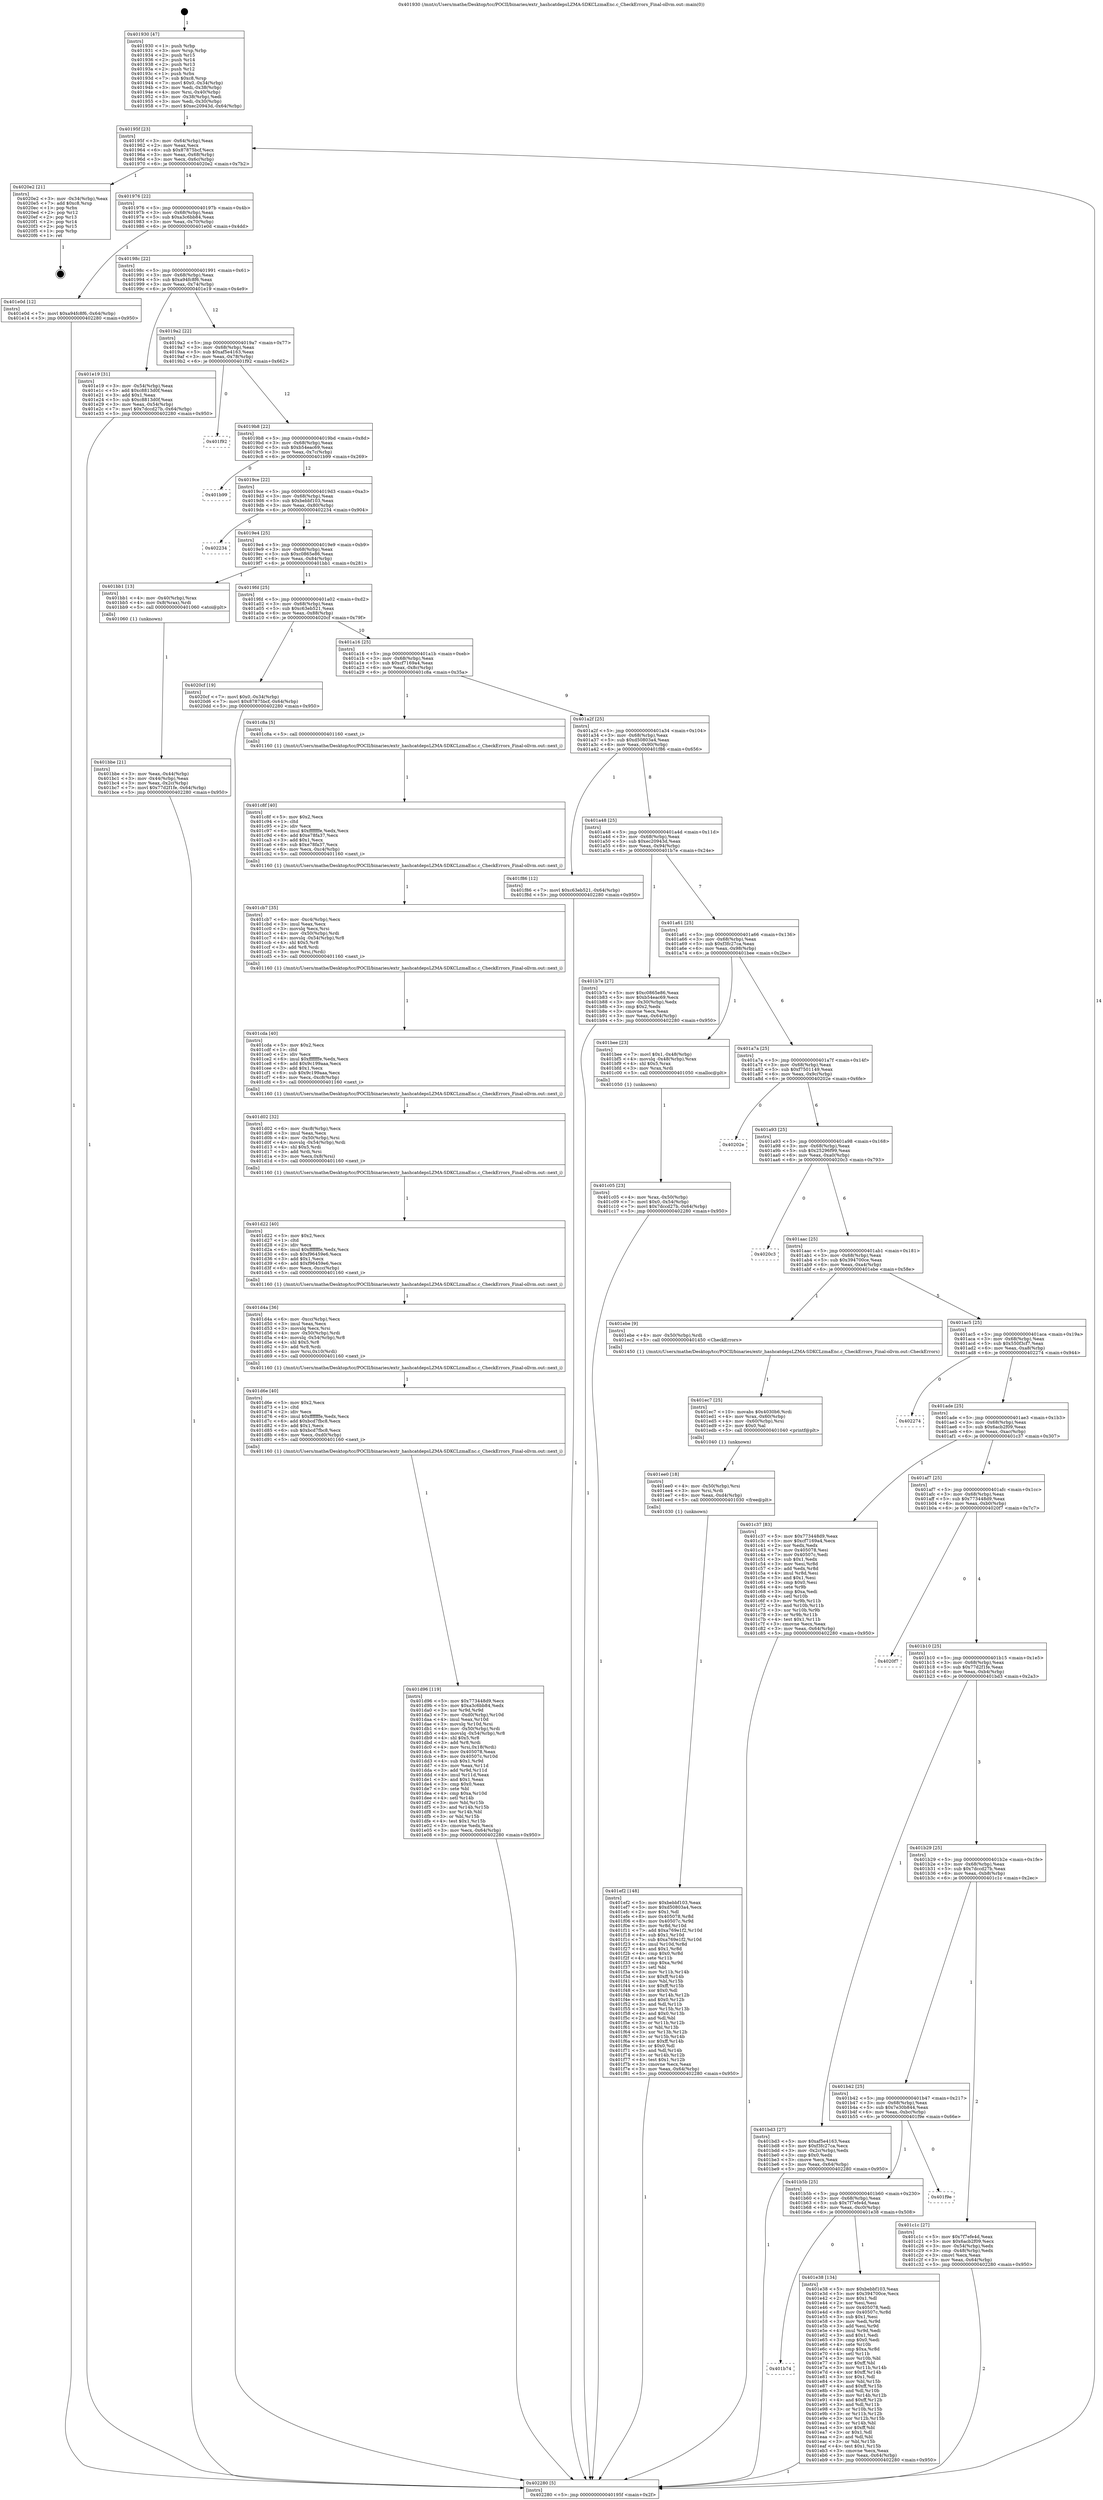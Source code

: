 digraph "0x401930" {
  label = "0x401930 (/mnt/c/Users/mathe/Desktop/tcc/POCII/binaries/extr_hashcatdepsLZMA-SDKCLzmaEnc.c_CheckErrors_Final-ollvm.out::main(0))"
  labelloc = "t"
  node[shape=record]

  Entry [label="",width=0.3,height=0.3,shape=circle,fillcolor=black,style=filled]
  "0x40195f" [label="{
     0x40195f [23]\l
     | [instrs]\l
     &nbsp;&nbsp;0x40195f \<+3\>: mov -0x64(%rbp),%eax\l
     &nbsp;&nbsp;0x401962 \<+2\>: mov %eax,%ecx\l
     &nbsp;&nbsp;0x401964 \<+6\>: sub $0x87875bcf,%ecx\l
     &nbsp;&nbsp;0x40196a \<+3\>: mov %eax,-0x68(%rbp)\l
     &nbsp;&nbsp;0x40196d \<+3\>: mov %ecx,-0x6c(%rbp)\l
     &nbsp;&nbsp;0x401970 \<+6\>: je 00000000004020e2 \<main+0x7b2\>\l
  }"]
  "0x4020e2" [label="{
     0x4020e2 [21]\l
     | [instrs]\l
     &nbsp;&nbsp;0x4020e2 \<+3\>: mov -0x34(%rbp),%eax\l
     &nbsp;&nbsp;0x4020e5 \<+7\>: add $0xc8,%rsp\l
     &nbsp;&nbsp;0x4020ec \<+1\>: pop %rbx\l
     &nbsp;&nbsp;0x4020ed \<+2\>: pop %r12\l
     &nbsp;&nbsp;0x4020ef \<+2\>: pop %r13\l
     &nbsp;&nbsp;0x4020f1 \<+2\>: pop %r14\l
     &nbsp;&nbsp;0x4020f3 \<+2\>: pop %r15\l
     &nbsp;&nbsp;0x4020f5 \<+1\>: pop %rbp\l
     &nbsp;&nbsp;0x4020f6 \<+1\>: ret\l
  }"]
  "0x401976" [label="{
     0x401976 [22]\l
     | [instrs]\l
     &nbsp;&nbsp;0x401976 \<+5\>: jmp 000000000040197b \<main+0x4b\>\l
     &nbsp;&nbsp;0x40197b \<+3\>: mov -0x68(%rbp),%eax\l
     &nbsp;&nbsp;0x40197e \<+5\>: sub $0xa3c6bb84,%eax\l
     &nbsp;&nbsp;0x401983 \<+3\>: mov %eax,-0x70(%rbp)\l
     &nbsp;&nbsp;0x401986 \<+6\>: je 0000000000401e0d \<main+0x4dd\>\l
  }"]
  Exit [label="",width=0.3,height=0.3,shape=circle,fillcolor=black,style=filled,peripheries=2]
  "0x401e0d" [label="{
     0x401e0d [12]\l
     | [instrs]\l
     &nbsp;&nbsp;0x401e0d \<+7\>: movl $0xa94fc8f6,-0x64(%rbp)\l
     &nbsp;&nbsp;0x401e14 \<+5\>: jmp 0000000000402280 \<main+0x950\>\l
  }"]
  "0x40198c" [label="{
     0x40198c [22]\l
     | [instrs]\l
     &nbsp;&nbsp;0x40198c \<+5\>: jmp 0000000000401991 \<main+0x61\>\l
     &nbsp;&nbsp;0x401991 \<+3\>: mov -0x68(%rbp),%eax\l
     &nbsp;&nbsp;0x401994 \<+5\>: sub $0xa94fc8f6,%eax\l
     &nbsp;&nbsp;0x401999 \<+3\>: mov %eax,-0x74(%rbp)\l
     &nbsp;&nbsp;0x40199c \<+6\>: je 0000000000401e19 \<main+0x4e9\>\l
  }"]
  "0x401ef2" [label="{
     0x401ef2 [148]\l
     | [instrs]\l
     &nbsp;&nbsp;0x401ef2 \<+5\>: mov $0xbebbf103,%eax\l
     &nbsp;&nbsp;0x401ef7 \<+5\>: mov $0xd50803a4,%ecx\l
     &nbsp;&nbsp;0x401efc \<+2\>: mov $0x1,%dl\l
     &nbsp;&nbsp;0x401efe \<+8\>: mov 0x405078,%r8d\l
     &nbsp;&nbsp;0x401f06 \<+8\>: mov 0x40507c,%r9d\l
     &nbsp;&nbsp;0x401f0e \<+3\>: mov %r8d,%r10d\l
     &nbsp;&nbsp;0x401f11 \<+7\>: add $0xa769e1f2,%r10d\l
     &nbsp;&nbsp;0x401f18 \<+4\>: sub $0x1,%r10d\l
     &nbsp;&nbsp;0x401f1c \<+7\>: sub $0xa769e1f2,%r10d\l
     &nbsp;&nbsp;0x401f23 \<+4\>: imul %r10d,%r8d\l
     &nbsp;&nbsp;0x401f27 \<+4\>: and $0x1,%r8d\l
     &nbsp;&nbsp;0x401f2b \<+4\>: cmp $0x0,%r8d\l
     &nbsp;&nbsp;0x401f2f \<+4\>: sete %r11b\l
     &nbsp;&nbsp;0x401f33 \<+4\>: cmp $0xa,%r9d\l
     &nbsp;&nbsp;0x401f37 \<+3\>: setl %bl\l
     &nbsp;&nbsp;0x401f3a \<+3\>: mov %r11b,%r14b\l
     &nbsp;&nbsp;0x401f3d \<+4\>: xor $0xff,%r14b\l
     &nbsp;&nbsp;0x401f41 \<+3\>: mov %bl,%r15b\l
     &nbsp;&nbsp;0x401f44 \<+4\>: xor $0xff,%r15b\l
     &nbsp;&nbsp;0x401f48 \<+3\>: xor $0x0,%dl\l
     &nbsp;&nbsp;0x401f4b \<+3\>: mov %r14b,%r12b\l
     &nbsp;&nbsp;0x401f4e \<+4\>: and $0x0,%r12b\l
     &nbsp;&nbsp;0x401f52 \<+3\>: and %dl,%r11b\l
     &nbsp;&nbsp;0x401f55 \<+3\>: mov %r15b,%r13b\l
     &nbsp;&nbsp;0x401f58 \<+4\>: and $0x0,%r13b\l
     &nbsp;&nbsp;0x401f5c \<+2\>: and %dl,%bl\l
     &nbsp;&nbsp;0x401f5e \<+3\>: or %r11b,%r12b\l
     &nbsp;&nbsp;0x401f61 \<+3\>: or %bl,%r13b\l
     &nbsp;&nbsp;0x401f64 \<+3\>: xor %r13b,%r12b\l
     &nbsp;&nbsp;0x401f67 \<+3\>: or %r15b,%r14b\l
     &nbsp;&nbsp;0x401f6a \<+4\>: xor $0xff,%r14b\l
     &nbsp;&nbsp;0x401f6e \<+3\>: or $0x0,%dl\l
     &nbsp;&nbsp;0x401f71 \<+3\>: and %dl,%r14b\l
     &nbsp;&nbsp;0x401f74 \<+3\>: or %r14b,%r12b\l
     &nbsp;&nbsp;0x401f77 \<+4\>: test $0x1,%r12b\l
     &nbsp;&nbsp;0x401f7b \<+3\>: cmovne %ecx,%eax\l
     &nbsp;&nbsp;0x401f7e \<+3\>: mov %eax,-0x64(%rbp)\l
     &nbsp;&nbsp;0x401f81 \<+5\>: jmp 0000000000402280 \<main+0x950\>\l
  }"]
  "0x401e19" [label="{
     0x401e19 [31]\l
     | [instrs]\l
     &nbsp;&nbsp;0x401e19 \<+3\>: mov -0x54(%rbp),%eax\l
     &nbsp;&nbsp;0x401e1c \<+5\>: add $0xc8813d0f,%eax\l
     &nbsp;&nbsp;0x401e21 \<+3\>: add $0x1,%eax\l
     &nbsp;&nbsp;0x401e24 \<+5\>: sub $0xc8813d0f,%eax\l
     &nbsp;&nbsp;0x401e29 \<+3\>: mov %eax,-0x54(%rbp)\l
     &nbsp;&nbsp;0x401e2c \<+7\>: movl $0x7dccd27b,-0x64(%rbp)\l
     &nbsp;&nbsp;0x401e33 \<+5\>: jmp 0000000000402280 \<main+0x950\>\l
  }"]
  "0x4019a2" [label="{
     0x4019a2 [22]\l
     | [instrs]\l
     &nbsp;&nbsp;0x4019a2 \<+5\>: jmp 00000000004019a7 \<main+0x77\>\l
     &nbsp;&nbsp;0x4019a7 \<+3\>: mov -0x68(%rbp),%eax\l
     &nbsp;&nbsp;0x4019aa \<+5\>: sub $0xaf5e4163,%eax\l
     &nbsp;&nbsp;0x4019af \<+3\>: mov %eax,-0x78(%rbp)\l
     &nbsp;&nbsp;0x4019b2 \<+6\>: je 0000000000401f92 \<main+0x662\>\l
  }"]
  "0x401ee0" [label="{
     0x401ee0 [18]\l
     | [instrs]\l
     &nbsp;&nbsp;0x401ee0 \<+4\>: mov -0x50(%rbp),%rsi\l
     &nbsp;&nbsp;0x401ee4 \<+3\>: mov %rsi,%rdi\l
     &nbsp;&nbsp;0x401ee7 \<+6\>: mov %eax,-0xd4(%rbp)\l
     &nbsp;&nbsp;0x401eed \<+5\>: call 0000000000401030 \<free@plt\>\l
     | [calls]\l
     &nbsp;&nbsp;0x401030 \{1\} (unknown)\l
  }"]
  "0x401f92" [label="{
     0x401f92\l
  }", style=dashed]
  "0x4019b8" [label="{
     0x4019b8 [22]\l
     | [instrs]\l
     &nbsp;&nbsp;0x4019b8 \<+5\>: jmp 00000000004019bd \<main+0x8d\>\l
     &nbsp;&nbsp;0x4019bd \<+3\>: mov -0x68(%rbp),%eax\l
     &nbsp;&nbsp;0x4019c0 \<+5\>: sub $0xb54eac69,%eax\l
     &nbsp;&nbsp;0x4019c5 \<+3\>: mov %eax,-0x7c(%rbp)\l
     &nbsp;&nbsp;0x4019c8 \<+6\>: je 0000000000401b99 \<main+0x269\>\l
  }"]
  "0x401ec7" [label="{
     0x401ec7 [25]\l
     | [instrs]\l
     &nbsp;&nbsp;0x401ec7 \<+10\>: movabs $0x4030b6,%rdi\l
     &nbsp;&nbsp;0x401ed1 \<+4\>: mov %rax,-0x60(%rbp)\l
     &nbsp;&nbsp;0x401ed5 \<+4\>: mov -0x60(%rbp),%rsi\l
     &nbsp;&nbsp;0x401ed9 \<+2\>: mov $0x0,%al\l
     &nbsp;&nbsp;0x401edb \<+5\>: call 0000000000401040 \<printf@plt\>\l
     | [calls]\l
     &nbsp;&nbsp;0x401040 \{1\} (unknown)\l
  }"]
  "0x401b99" [label="{
     0x401b99\l
  }", style=dashed]
  "0x4019ce" [label="{
     0x4019ce [22]\l
     | [instrs]\l
     &nbsp;&nbsp;0x4019ce \<+5\>: jmp 00000000004019d3 \<main+0xa3\>\l
     &nbsp;&nbsp;0x4019d3 \<+3\>: mov -0x68(%rbp),%eax\l
     &nbsp;&nbsp;0x4019d6 \<+5\>: sub $0xbebbf103,%eax\l
     &nbsp;&nbsp;0x4019db \<+3\>: mov %eax,-0x80(%rbp)\l
     &nbsp;&nbsp;0x4019de \<+6\>: je 0000000000402234 \<main+0x904\>\l
  }"]
  "0x401b74" [label="{
     0x401b74\l
  }", style=dashed]
  "0x402234" [label="{
     0x402234\l
  }", style=dashed]
  "0x4019e4" [label="{
     0x4019e4 [25]\l
     | [instrs]\l
     &nbsp;&nbsp;0x4019e4 \<+5\>: jmp 00000000004019e9 \<main+0xb9\>\l
     &nbsp;&nbsp;0x4019e9 \<+3\>: mov -0x68(%rbp),%eax\l
     &nbsp;&nbsp;0x4019ec \<+5\>: sub $0xc0865e86,%eax\l
     &nbsp;&nbsp;0x4019f1 \<+6\>: mov %eax,-0x84(%rbp)\l
     &nbsp;&nbsp;0x4019f7 \<+6\>: je 0000000000401bb1 \<main+0x281\>\l
  }"]
  "0x401e38" [label="{
     0x401e38 [134]\l
     | [instrs]\l
     &nbsp;&nbsp;0x401e38 \<+5\>: mov $0xbebbf103,%eax\l
     &nbsp;&nbsp;0x401e3d \<+5\>: mov $0x394700ce,%ecx\l
     &nbsp;&nbsp;0x401e42 \<+2\>: mov $0x1,%dl\l
     &nbsp;&nbsp;0x401e44 \<+2\>: xor %esi,%esi\l
     &nbsp;&nbsp;0x401e46 \<+7\>: mov 0x405078,%edi\l
     &nbsp;&nbsp;0x401e4d \<+8\>: mov 0x40507c,%r8d\l
     &nbsp;&nbsp;0x401e55 \<+3\>: sub $0x1,%esi\l
     &nbsp;&nbsp;0x401e58 \<+3\>: mov %edi,%r9d\l
     &nbsp;&nbsp;0x401e5b \<+3\>: add %esi,%r9d\l
     &nbsp;&nbsp;0x401e5e \<+4\>: imul %r9d,%edi\l
     &nbsp;&nbsp;0x401e62 \<+3\>: and $0x1,%edi\l
     &nbsp;&nbsp;0x401e65 \<+3\>: cmp $0x0,%edi\l
     &nbsp;&nbsp;0x401e68 \<+4\>: sete %r10b\l
     &nbsp;&nbsp;0x401e6c \<+4\>: cmp $0xa,%r8d\l
     &nbsp;&nbsp;0x401e70 \<+4\>: setl %r11b\l
     &nbsp;&nbsp;0x401e74 \<+3\>: mov %r10b,%bl\l
     &nbsp;&nbsp;0x401e77 \<+3\>: xor $0xff,%bl\l
     &nbsp;&nbsp;0x401e7a \<+3\>: mov %r11b,%r14b\l
     &nbsp;&nbsp;0x401e7d \<+4\>: xor $0xff,%r14b\l
     &nbsp;&nbsp;0x401e81 \<+3\>: xor $0x1,%dl\l
     &nbsp;&nbsp;0x401e84 \<+3\>: mov %bl,%r15b\l
     &nbsp;&nbsp;0x401e87 \<+4\>: and $0xff,%r15b\l
     &nbsp;&nbsp;0x401e8b \<+3\>: and %dl,%r10b\l
     &nbsp;&nbsp;0x401e8e \<+3\>: mov %r14b,%r12b\l
     &nbsp;&nbsp;0x401e91 \<+4\>: and $0xff,%r12b\l
     &nbsp;&nbsp;0x401e95 \<+3\>: and %dl,%r11b\l
     &nbsp;&nbsp;0x401e98 \<+3\>: or %r10b,%r15b\l
     &nbsp;&nbsp;0x401e9b \<+3\>: or %r11b,%r12b\l
     &nbsp;&nbsp;0x401e9e \<+3\>: xor %r12b,%r15b\l
     &nbsp;&nbsp;0x401ea1 \<+3\>: or %r14b,%bl\l
     &nbsp;&nbsp;0x401ea4 \<+3\>: xor $0xff,%bl\l
     &nbsp;&nbsp;0x401ea7 \<+3\>: or $0x1,%dl\l
     &nbsp;&nbsp;0x401eaa \<+2\>: and %dl,%bl\l
     &nbsp;&nbsp;0x401eac \<+3\>: or %bl,%r15b\l
     &nbsp;&nbsp;0x401eaf \<+4\>: test $0x1,%r15b\l
     &nbsp;&nbsp;0x401eb3 \<+3\>: cmovne %ecx,%eax\l
     &nbsp;&nbsp;0x401eb6 \<+3\>: mov %eax,-0x64(%rbp)\l
     &nbsp;&nbsp;0x401eb9 \<+5\>: jmp 0000000000402280 \<main+0x950\>\l
  }"]
  "0x401bb1" [label="{
     0x401bb1 [13]\l
     | [instrs]\l
     &nbsp;&nbsp;0x401bb1 \<+4\>: mov -0x40(%rbp),%rax\l
     &nbsp;&nbsp;0x401bb5 \<+4\>: mov 0x8(%rax),%rdi\l
     &nbsp;&nbsp;0x401bb9 \<+5\>: call 0000000000401060 \<atoi@plt\>\l
     | [calls]\l
     &nbsp;&nbsp;0x401060 \{1\} (unknown)\l
  }"]
  "0x4019fd" [label="{
     0x4019fd [25]\l
     | [instrs]\l
     &nbsp;&nbsp;0x4019fd \<+5\>: jmp 0000000000401a02 \<main+0xd2\>\l
     &nbsp;&nbsp;0x401a02 \<+3\>: mov -0x68(%rbp),%eax\l
     &nbsp;&nbsp;0x401a05 \<+5\>: sub $0xc63eb521,%eax\l
     &nbsp;&nbsp;0x401a0a \<+6\>: mov %eax,-0x88(%rbp)\l
     &nbsp;&nbsp;0x401a10 \<+6\>: je 00000000004020cf \<main+0x79f\>\l
  }"]
  "0x401b5b" [label="{
     0x401b5b [25]\l
     | [instrs]\l
     &nbsp;&nbsp;0x401b5b \<+5\>: jmp 0000000000401b60 \<main+0x230\>\l
     &nbsp;&nbsp;0x401b60 \<+3\>: mov -0x68(%rbp),%eax\l
     &nbsp;&nbsp;0x401b63 \<+5\>: sub $0x7f7efe4d,%eax\l
     &nbsp;&nbsp;0x401b68 \<+6\>: mov %eax,-0xc0(%rbp)\l
     &nbsp;&nbsp;0x401b6e \<+6\>: je 0000000000401e38 \<main+0x508\>\l
  }"]
  "0x4020cf" [label="{
     0x4020cf [19]\l
     | [instrs]\l
     &nbsp;&nbsp;0x4020cf \<+7\>: movl $0x0,-0x34(%rbp)\l
     &nbsp;&nbsp;0x4020d6 \<+7\>: movl $0x87875bcf,-0x64(%rbp)\l
     &nbsp;&nbsp;0x4020dd \<+5\>: jmp 0000000000402280 \<main+0x950\>\l
  }"]
  "0x401a16" [label="{
     0x401a16 [25]\l
     | [instrs]\l
     &nbsp;&nbsp;0x401a16 \<+5\>: jmp 0000000000401a1b \<main+0xeb\>\l
     &nbsp;&nbsp;0x401a1b \<+3\>: mov -0x68(%rbp),%eax\l
     &nbsp;&nbsp;0x401a1e \<+5\>: sub $0xcf7169a4,%eax\l
     &nbsp;&nbsp;0x401a23 \<+6\>: mov %eax,-0x8c(%rbp)\l
     &nbsp;&nbsp;0x401a29 \<+6\>: je 0000000000401c8a \<main+0x35a\>\l
  }"]
  "0x401f9e" [label="{
     0x401f9e\l
  }", style=dashed]
  "0x401c8a" [label="{
     0x401c8a [5]\l
     | [instrs]\l
     &nbsp;&nbsp;0x401c8a \<+5\>: call 0000000000401160 \<next_i\>\l
     | [calls]\l
     &nbsp;&nbsp;0x401160 \{1\} (/mnt/c/Users/mathe/Desktop/tcc/POCII/binaries/extr_hashcatdepsLZMA-SDKCLzmaEnc.c_CheckErrors_Final-ollvm.out::next_i)\l
  }"]
  "0x401a2f" [label="{
     0x401a2f [25]\l
     | [instrs]\l
     &nbsp;&nbsp;0x401a2f \<+5\>: jmp 0000000000401a34 \<main+0x104\>\l
     &nbsp;&nbsp;0x401a34 \<+3\>: mov -0x68(%rbp),%eax\l
     &nbsp;&nbsp;0x401a37 \<+5\>: sub $0xd50803a4,%eax\l
     &nbsp;&nbsp;0x401a3c \<+6\>: mov %eax,-0x90(%rbp)\l
     &nbsp;&nbsp;0x401a42 \<+6\>: je 0000000000401f86 \<main+0x656\>\l
  }"]
  "0x401d96" [label="{
     0x401d96 [119]\l
     | [instrs]\l
     &nbsp;&nbsp;0x401d96 \<+5\>: mov $0x773448d9,%ecx\l
     &nbsp;&nbsp;0x401d9b \<+5\>: mov $0xa3c6bb84,%edx\l
     &nbsp;&nbsp;0x401da0 \<+3\>: xor %r9d,%r9d\l
     &nbsp;&nbsp;0x401da3 \<+7\>: mov -0xd0(%rbp),%r10d\l
     &nbsp;&nbsp;0x401daa \<+4\>: imul %eax,%r10d\l
     &nbsp;&nbsp;0x401dae \<+3\>: movslq %r10d,%rsi\l
     &nbsp;&nbsp;0x401db1 \<+4\>: mov -0x50(%rbp),%rdi\l
     &nbsp;&nbsp;0x401db5 \<+4\>: movslq -0x54(%rbp),%r8\l
     &nbsp;&nbsp;0x401db9 \<+4\>: shl $0x5,%r8\l
     &nbsp;&nbsp;0x401dbd \<+3\>: add %r8,%rdi\l
     &nbsp;&nbsp;0x401dc0 \<+4\>: mov %rsi,0x18(%rdi)\l
     &nbsp;&nbsp;0x401dc4 \<+7\>: mov 0x405078,%eax\l
     &nbsp;&nbsp;0x401dcb \<+8\>: mov 0x40507c,%r10d\l
     &nbsp;&nbsp;0x401dd3 \<+4\>: sub $0x1,%r9d\l
     &nbsp;&nbsp;0x401dd7 \<+3\>: mov %eax,%r11d\l
     &nbsp;&nbsp;0x401dda \<+3\>: add %r9d,%r11d\l
     &nbsp;&nbsp;0x401ddd \<+4\>: imul %r11d,%eax\l
     &nbsp;&nbsp;0x401de1 \<+3\>: and $0x1,%eax\l
     &nbsp;&nbsp;0x401de4 \<+3\>: cmp $0x0,%eax\l
     &nbsp;&nbsp;0x401de7 \<+3\>: sete %bl\l
     &nbsp;&nbsp;0x401dea \<+4\>: cmp $0xa,%r10d\l
     &nbsp;&nbsp;0x401dee \<+4\>: setl %r14b\l
     &nbsp;&nbsp;0x401df2 \<+3\>: mov %bl,%r15b\l
     &nbsp;&nbsp;0x401df5 \<+3\>: and %r14b,%r15b\l
     &nbsp;&nbsp;0x401df8 \<+3\>: xor %r14b,%bl\l
     &nbsp;&nbsp;0x401dfb \<+3\>: or %bl,%r15b\l
     &nbsp;&nbsp;0x401dfe \<+4\>: test $0x1,%r15b\l
     &nbsp;&nbsp;0x401e02 \<+3\>: cmovne %edx,%ecx\l
     &nbsp;&nbsp;0x401e05 \<+3\>: mov %ecx,-0x64(%rbp)\l
     &nbsp;&nbsp;0x401e08 \<+5\>: jmp 0000000000402280 \<main+0x950\>\l
  }"]
  "0x401f86" [label="{
     0x401f86 [12]\l
     | [instrs]\l
     &nbsp;&nbsp;0x401f86 \<+7\>: movl $0xc63eb521,-0x64(%rbp)\l
     &nbsp;&nbsp;0x401f8d \<+5\>: jmp 0000000000402280 \<main+0x950\>\l
  }"]
  "0x401a48" [label="{
     0x401a48 [25]\l
     | [instrs]\l
     &nbsp;&nbsp;0x401a48 \<+5\>: jmp 0000000000401a4d \<main+0x11d\>\l
     &nbsp;&nbsp;0x401a4d \<+3\>: mov -0x68(%rbp),%eax\l
     &nbsp;&nbsp;0x401a50 \<+5\>: sub $0xec20943d,%eax\l
     &nbsp;&nbsp;0x401a55 \<+6\>: mov %eax,-0x94(%rbp)\l
     &nbsp;&nbsp;0x401a5b \<+6\>: je 0000000000401b7e \<main+0x24e\>\l
  }"]
  "0x401d6e" [label="{
     0x401d6e [40]\l
     | [instrs]\l
     &nbsp;&nbsp;0x401d6e \<+5\>: mov $0x2,%ecx\l
     &nbsp;&nbsp;0x401d73 \<+1\>: cltd\l
     &nbsp;&nbsp;0x401d74 \<+2\>: idiv %ecx\l
     &nbsp;&nbsp;0x401d76 \<+6\>: imul $0xfffffffe,%edx,%ecx\l
     &nbsp;&nbsp;0x401d7c \<+6\>: add $0xbcd7fbc8,%ecx\l
     &nbsp;&nbsp;0x401d82 \<+3\>: add $0x1,%ecx\l
     &nbsp;&nbsp;0x401d85 \<+6\>: sub $0xbcd7fbc8,%ecx\l
     &nbsp;&nbsp;0x401d8b \<+6\>: mov %ecx,-0xd0(%rbp)\l
     &nbsp;&nbsp;0x401d91 \<+5\>: call 0000000000401160 \<next_i\>\l
     | [calls]\l
     &nbsp;&nbsp;0x401160 \{1\} (/mnt/c/Users/mathe/Desktop/tcc/POCII/binaries/extr_hashcatdepsLZMA-SDKCLzmaEnc.c_CheckErrors_Final-ollvm.out::next_i)\l
  }"]
  "0x401b7e" [label="{
     0x401b7e [27]\l
     | [instrs]\l
     &nbsp;&nbsp;0x401b7e \<+5\>: mov $0xc0865e86,%eax\l
     &nbsp;&nbsp;0x401b83 \<+5\>: mov $0xb54eac69,%ecx\l
     &nbsp;&nbsp;0x401b88 \<+3\>: mov -0x30(%rbp),%edx\l
     &nbsp;&nbsp;0x401b8b \<+3\>: cmp $0x2,%edx\l
     &nbsp;&nbsp;0x401b8e \<+3\>: cmovne %ecx,%eax\l
     &nbsp;&nbsp;0x401b91 \<+3\>: mov %eax,-0x64(%rbp)\l
     &nbsp;&nbsp;0x401b94 \<+5\>: jmp 0000000000402280 \<main+0x950\>\l
  }"]
  "0x401a61" [label="{
     0x401a61 [25]\l
     | [instrs]\l
     &nbsp;&nbsp;0x401a61 \<+5\>: jmp 0000000000401a66 \<main+0x136\>\l
     &nbsp;&nbsp;0x401a66 \<+3\>: mov -0x68(%rbp),%eax\l
     &nbsp;&nbsp;0x401a69 \<+5\>: sub $0xf3fc27ca,%eax\l
     &nbsp;&nbsp;0x401a6e \<+6\>: mov %eax,-0x98(%rbp)\l
     &nbsp;&nbsp;0x401a74 \<+6\>: je 0000000000401bee \<main+0x2be\>\l
  }"]
  "0x402280" [label="{
     0x402280 [5]\l
     | [instrs]\l
     &nbsp;&nbsp;0x402280 \<+5\>: jmp 000000000040195f \<main+0x2f\>\l
  }"]
  "0x401930" [label="{
     0x401930 [47]\l
     | [instrs]\l
     &nbsp;&nbsp;0x401930 \<+1\>: push %rbp\l
     &nbsp;&nbsp;0x401931 \<+3\>: mov %rsp,%rbp\l
     &nbsp;&nbsp;0x401934 \<+2\>: push %r15\l
     &nbsp;&nbsp;0x401936 \<+2\>: push %r14\l
     &nbsp;&nbsp;0x401938 \<+2\>: push %r13\l
     &nbsp;&nbsp;0x40193a \<+2\>: push %r12\l
     &nbsp;&nbsp;0x40193c \<+1\>: push %rbx\l
     &nbsp;&nbsp;0x40193d \<+7\>: sub $0xc8,%rsp\l
     &nbsp;&nbsp;0x401944 \<+7\>: movl $0x0,-0x34(%rbp)\l
     &nbsp;&nbsp;0x40194b \<+3\>: mov %edi,-0x38(%rbp)\l
     &nbsp;&nbsp;0x40194e \<+4\>: mov %rsi,-0x40(%rbp)\l
     &nbsp;&nbsp;0x401952 \<+3\>: mov -0x38(%rbp),%edi\l
     &nbsp;&nbsp;0x401955 \<+3\>: mov %edi,-0x30(%rbp)\l
     &nbsp;&nbsp;0x401958 \<+7\>: movl $0xec20943d,-0x64(%rbp)\l
  }"]
  "0x401bbe" [label="{
     0x401bbe [21]\l
     | [instrs]\l
     &nbsp;&nbsp;0x401bbe \<+3\>: mov %eax,-0x44(%rbp)\l
     &nbsp;&nbsp;0x401bc1 \<+3\>: mov -0x44(%rbp),%eax\l
     &nbsp;&nbsp;0x401bc4 \<+3\>: mov %eax,-0x2c(%rbp)\l
     &nbsp;&nbsp;0x401bc7 \<+7\>: movl $0x77d2f1fe,-0x64(%rbp)\l
     &nbsp;&nbsp;0x401bce \<+5\>: jmp 0000000000402280 \<main+0x950\>\l
  }"]
  "0x401d4a" [label="{
     0x401d4a [36]\l
     | [instrs]\l
     &nbsp;&nbsp;0x401d4a \<+6\>: mov -0xcc(%rbp),%ecx\l
     &nbsp;&nbsp;0x401d50 \<+3\>: imul %eax,%ecx\l
     &nbsp;&nbsp;0x401d53 \<+3\>: movslq %ecx,%rsi\l
     &nbsp;&nbsp;0x401d56 \<+4\>: mov -0x50(%rbp),%rdi\l
     &nbsp;&nbsp;0x401d5a \<+4\>: movslq -0x54(%rbp),%r8\l
     &nbsp;&nbsp;0x401d5e \<+4\>: shl $0x5,%r8\l
     &nbsp;&nbsp;0x401d62 \<+3\>: add %r8,%rdi\l
     &nbsp;&nbsp;0x401d65 \<+4\>: mov %rsi,0x10(%rdi)\l
     &nbsp;&nbsp;0x401d69 \<+5\>: call 0000000000401160 \<next_i\>\l
     | [calls]\l
     &nbsp;&nbsp;0x401160 \{1\} (/mnt/c/Users/mathe/Desktop/tcc/POCII/binaries/extr_hashcatdepsLZMA-SDKCLzmaEnc.c_CheckErrors_Final-ollvm.out::next_i)\l
  }"]
  "0x401bee" [label="{
     0x401bee [23]\l
     | [instrs]\l
     &nbsp;&nbsp;0x401bee \<+7\>: movl $0x1,-0x48(%rbp)\l
     &nbsp;&nbsp;0x401bf5 \<+4\>: movslq -0x48(%rbp),%rax\l
     &nbsp;&nbsp;0x401bf9 \<+4\>: shl $0x5,%rax\l
     &nbsp;&nbsp;0x401bfd \<+3\>: mov %rax,%rdi\l
     &nbsp;&nbsp;0x401c00 \<+5\>: call 0000000000401050 \<malloc@plt\>\l
     | [calls]\l
     &nbsp;&nbsp;0x401050 \{1\} (unknown)\l
  }"]
  "0x401a7a" [label="{
     0x401a7a [25]\l
     | [instrs]\l
     &nbsp;&nbsp;0x401a7a \<+5\>: jmp 0000000000401a7f \<main+0x14f\>\l
     &nbsp;&nbsp;0x401a7f \<+3\>: mov -0x68(%rbp),%eax\l
     &nbsp;&nbsp;0x401a82 \<+5\>: sub $0xf7501149,%eax\l
     &nbsp;&nbsp;0x401a87 \<+6\>: mov %eax,-0x9c(%rbp)\l
     &nbsp;&nbsp;0x401a8d \<+6\>: je 000000000040202e \<main+0x6fe\>\l
  }"]
  "0x401d22" [label="{
     0x401d22 [40]\l
     | [instrs]\l
     &nbsp;&nbsp;0x401d22 \<+5\>: mov $0x2,%ecx\l
     &nbsp;&nbsp;0x401d27 \<+1\>: cltd\l
     &nbsp;&nbsp;0x401d28 \<+2\>: idiv %ecx\l
     &nbsp;&nbsp;0x401d2a \<+6\>: imul $0xfffffffe,%edx,%ecx\l
     &nbsp;&nbsp;0x401d30 \<+6\>: sub $0xf96459e6,%ecx\l
     &nbsp;&nbsp;0x401d36 \<+3\>: add $0x1,%ecx\l
     &nbsp;&nbsp;0x401d39 \<+6\>: add $0xf96459e6,%ecx\l
     &nbsp;&nbsp;0x401d3f \<+6\>: mov %ecx,-0xcc(%rbp)\l
     &nbsp;&nbsp;0x401d45 \<+5\>: call 0000000000401160 \<next_i\>\l
     | [calls]\l
     &nbsp;&nbsp;0x401160 \{1\} (/mnt/c/Users/mathe/Desktop/tcc/POCII/binaries/extr_hashcatdepsLZMA-SDKCLzmaEnc.c_CheckErrors_Final-ollvm.out::next_i)\l
  }"]
  "0x40202e" [label="{
     0x40202e\l
  }", style=dashed]
  "0x401a93" [label="{
     0x401a93 [25]\l
     | [instrs]\l
     &nbsp;&nbsp;0x401a93 \<+5\>: jmp 0000000000401a98 \<main+0x168\>\l
     &nbsp;&nbsp;0x401a98 \<+3\>: mov -0x68(%rbp),%eax\l
     &nbsp;&nbsp;0x401a9b \<+5\>: sub $0x25296f99,%eax\l
     &nbsp;&nbsp;0x401aa0 \<+6\>: mov %eax,-0xa0(%rbp)\l
     &nbsp;&nbsp;0x401aa6 \<+6\>: je 00000000004020c3 \<main+0x793\>\l
  }"]
  "0x401d02" [label="{
     0x401d02 [32]\l
     | [instrs]\l
     &nbsp;&nbsp;0x401d02 \<+6\>: mov -0xc8(%rbp),%ecx\l
     &nbsp;&nbsp;0x401d08 \<+3\>: imul %eax,%ecx\l
     &nbsp;&nbsp;0x401d0b \<+4\>: mov -0x50(%rbp),%rsi\l
     &nbsp;&nbsp;0x401d0f \<+4\>: movslq -0x54(%rbp),%rdi\l
     &nbsp;&nbsp;0x401d13 \<+4\>: shl $0x5,%rdi\l
     &nbsp;&nbsp;0x401d17 \<+3\>: add %rdi,%rsi\l
     &nbsp;&nbsp;0x401d1a \<+3\>: mov %ecx,0x8(%rsi)\l
     &nbsp;&nbsp;0x401d1d \<+5\>: call 0000000000401160 \<next_i\>\l
     | [calls]\l
     &nbsp;&nbsp;0x401160 \{1\} (/mnt/c/Users/mathe/Desktop/tcc/POCII/binaries/extr_hashcatdepsLZMA-SDKCLzmaEnc.c_CheckErrors_Final-ollvm.out::next_i)\l
  }"]
  "0x4020c3" [label="{
     0x4020c3\l
  }", style=dashed]
  "0x401aac" [label="{
     0x401aac [25]\l
     | [instrs]\l
     &nbsp;&nbsp;0x401aac \<+5\>: jmp 0000000000401ab1 \<main+0x181\>\l
     &nbsp;&nbsp;0x401ab1 \<+3\>: mov -0x68(%rbp),%eax\l
     &nbsp;&nbsp;0x401ab4 \<+5\>: sub $0x394700ce,%eax\l
     &nbsp;&nbsp;0x401ab9 \<+6\>: mov %eax,-0xa4(%rbp)\l
     &nbsp;&nbsp;0x401abf \<+6\>: je 0000000000401ebe \<main+0x58e\>\l
  }"]
  "0x401cda" [label="{
     0x401cda [40]\l
     | [instrs]\l
     &nbsp;&nbsp;0x401cda \<+5\>: mov $0x2,%ecx\l
     &nbsp;&nbsp;0x401cdf \<+1\>: cltd\l
     &nbsp;&nbsp;0x401ce0 \<+2\>: idiv %ecx\l
     &nbsp;&nbsp;0x401ce2 \<+6\>: imul $0xfffffffe,%edx,%ecx\l
     &nbsp;&nbsp;0x401ce8 \<+6\>: add $0x9c199aaa,%ecx\l
     &nbsp;&nbsp;0x401cee \<+3\>: add $0x1,%ecx\l
     &nbsp;&nbsp;0x401cf1 \<+6\>: sub $0x9c199aaa,%ecx\l
     &nbsp;&nbsp;0x401cf7 \<+6\>: mov %ecx,-0xc8(%rbp)\l
     &nbsp;&nbsp;0x401cfd \<+5\>: call 0000000000401160 \<next_i\>\l
     | [calls]\l
     &nbsp;&nbsp;0x401160 \{1\} (/mnt/c/Users/mathe/Desktop/tcc/POCII/binaries/extr_hashcatdepsLZMA-SDKCLzmaEnc.c_CheckErrors_Final-ollvm.out::next_i)\l
  }"]
  "0x401ebe" [label="{
     0x401ebe [9]\l
     | [instrs]\l
     &nbsp;&nbsp;0x401ebe \<+4\>: mov -0x50(%rbp),%rdi\l
     &nbsp;&nbsp;0x401ec2 \<+5\>: call 0000000000401450 \<CheckErrors\>\l
     | [calls]\l
     &nbsp;&nbsp;0x401450 \{1\} (/mnt/c/Users/mathe/Desktop/tcc/POCII/binaries/extr_hashcatdepsLZMA-SDKCLzmaEnc.c_CheckErrors_Final-ollvm.out::CheckErrors)\l
  }"]
  "0x401ac5" [label="{
     0x401ac5 [25]\l
     | [instrs]\l
     &nbsp;&nbsp;0x401ac5 \<+5\>: jmp 0000000000401aca \<main+0x19a\>\l
     &nbsp;&nbsp;0x401aca \<+3\>: mov -0x68(%rbp),%eax\l
     &nbsp;&nbsp;0x401acd \<+5\>: sub $0x550f3cf7,%eax\l
     &nbsp;&nbsp;0x401ad2 \<+6\>: mov %eax,-0xa8(%rbp)\l
     &nbsp;&nbsp;0x401ad8 \<+6\>: je 0000000000402274 \<main+0x944\>\l
  }"]
  "0x401cb7" [label="{
     0x401cb7 [35]\l
     | [instrs]\l
     &nbsp;&nbsp;0x401cb7 \<+6\>: mov -0xc4(%rbp),%ecx\l
     &nbsp;&nbsp;0x401cbd \<+3\>: imul %eax,%ecx\l
     &nbsp;&nbsp;0x401cc0 \<+3\>: movslq %ecx,%rsi\l
     &nbsp;&nbsp;0x401cc3 \<+4\>: mov -0x50(%rbp),%rdi\l
     &nbsp;&nbsp;0x401cc7 \<+4\>: movslq -0x54(%rbp),%r8\l
     &nbsp;&nbsp;0x401ccb \<+4\>: shl $0x5,%r8\l
     &nbsp;&nbsp;0x401ccf \<+3\>: add %r8,%rdi\l
     &nbsp;&nbsp;0x401cd2 \<+3\>: mov %rsi,(%rdi)\l
     &nbsp;&nbsp;0x401cd5 \<+5\>: call 0000000000401160 \<next_i\>\l
     | [calls]\l
     &nbsp;&nbsp;0x401160 \{1\} (/mnt/c/Users/mathe/Desktop/tcc/POCII/binaries/extr_hashcatdepsLZMA-SDKCLzmaEnc.c_CheckErrors_Final-ollvm.out::next_i)\l
  }"]
  "0x402274" [label="{
     0x402274\l
  }", style=dashed]
  "0x401ade" [label="{
     0x401ade [25]\l
     | [instrs]\l
     &nbsp;&nbsp;0x401ade \<+5\>: jmp 0000000000401ae3 \<main+0x1b3\>\l
     &nbsp;&nbsp;0x401ae3 \<+3\>: mov -0x68(%rbp),%eax\l
     &nbsp;&nbsp;0x401ae6 \<+5\>: sub $0x6acb2f09,%eax\l
     &nbsp;&nbsp;0x401aeb \<+6\>: mov %eax,-0xac(%rbp)\l
     &nbsp;&nbsp;0x401af1 \<+6\>: je 0000000000401c37 \<main+0x307\>\l
  }"]
  "0x401c8f" [label="{
     0x401c8f [40]\l
     | [instrs]\l
     &nbsp;&nbsp;0x401c8f \<+5\>: mov $0x2,%ecx\l
     &nbsp;&nbsp;0x401c94 \<+1\>: cltd\l
     &nbsp;&nbsp;0x401c95 \<+2\>: idiv %ecx\l
     &nbsp;&nbsp;0x401c97 \<+6\>: imul $0xfffffffe,%edx,%ecx\l
     &nbsp;&nbsp;0x401c9d \<+6\>: add $0xe78fa37,%ecx\l
     &nbsp;&nbsp;0x401ca3 \<+3\>: add $0x1,%ecx\l
     &nbsp;&nbsp;0x401ca6 \<+6\>: sub $0xe78fa37,%ecx\l
     &nbsp;&nbsp;0x401cac \<+6\>: mov %ecx,-0xc4(%rbp)\l
     &nbsp;&nbsp;0x401cb2 \<+5\>: call 0000000000401160 \<next_i\>\l
     | [calls]\l
     &nbsp;&nbsp;0x401160 \{1\} (/mnt/c/Users/mathe/Desktop/tcc/POCII/binaries/extr_hashcatdepsLZMA-SDKCLzmaEnc.c_CheckErrors_Final-ollvm.out::next_i)\l
  }"]
  "0x401c37" [label="{
     0x401c37 [83]\l
     | [instrs]\l
     &nbsp;&nbsp;0x401c37 \<+5\>: mov $0x773448d9,%eax\l
     &nbsp;&nbsp;0x401c3c \<+5\>: mov $0xcf7169a4,%ecx\l
     &nbsp;&nbsp;0x401c41 \<+2\>: xor %edx,%edx\l
     &nbsp;&nbsp;0x401c43 \<+7\>: mov 0x405078,%esi\l
     &nbsp;&nbsp;0x401c4a \<+7\>: mov 0x40507c,%edi\l
     &nbsp;&nbsp;0x401c51 \<+3\>: sub $0x1,%edx\l
     &nbsp;&nbsp;0x401c54 \<+3\>: mov %esi,%r8d\l
     &nbsp;&nbsp;0x401c57 \<+3\>: add %edx,%r8d\l
     &nbsp;&nbsp;0x401c5a \<+4\>: imul %r8d,%esi\l
     &nbsp;&nbsp;0x401c5e \<+3\>: and $0x1,%esi\l
     &nbsp;&nbsp;0x401c61 \<+3\>: cmp $0x0,%esi\l
     &nbsp;&nbsp;0x401c64 \<+4\>: sete %r9b\l
     &nbsp;&nbsp;0x401c68 \<+3\>: cmp $0xa,%edi\l
     &nbsp;&nbsp;0x401c6b \<+4\>: setl %r10b\l
     &nbsp;&nbsp;0x401c6f \<+3\>: mov %r9b,%r11b\l
     &nbsp;&nbsp;0x401c72 \<+3\>: and %r10b,%r11b\l
     &nbsp;&nbsp;0x401c75 \<+3\>: xor %r10b,%r9b\l
     &nbsp;&nbsp;0x401c78 \<+3\>: or %r9b,%r11b\l
     &nbsp;&nbsp;0x401c7b \<+4\>: test $0x1,%r11b\l
     &nbsp;&nbsp;0x401c7f \<+3\>: cmovne %ecx,%eax\l
     &nbsp;&nbsp;0x401c82 \<+3\>: mov %eax,-0x64(%rbp)\l
     &nbsp;&nbsp;0x401c85 \<+5\>: jmp 0000000000402280 \<main+0x950\>\l
  }"]
  "0x401af7" [label="{
     0x401af7 [25]\l
     | [instrs]\l
     &nbsp;&nbsp;0x401af7 \<+5\>: jmp 0000000000401afc \<main+0x1cc\>\l
     &nbsp;&nbsp;0x401afc \<+3\>: mov -0x68(%rbp),%eax\l
     &nbsp;&nbsp;0x401aff \<+5\>: sub $0x773448d9,%eax\l
     &nbsp;&nbsp;0x401b04 \<+6\>: mov %eax,-0xb0(%rbp)\l
     &nbsp;&nbsp;0x401b0a \<+6\>: je 00000000004020f7 \<main+0x7c7\>\l
  }"]
  "0x401b42" [label="{
     0x401b42 [25]\l
     | [instrs]\l
     &nbsp;&nbsp;0x401b42 \<+5\>: jmp 0000000000401b47 \<main+0x217\>\l
     &nbsp;&nbsp;0x401b47 \<+3\>: mov -0x68(%rbp),%eax\l
     &nbsp;&nbsp;0x401b4a \<+5\>: sub $0x7e30b844,%eax\l
     &nbsp;&nbsp;0x401b4f \<+6\>: mov %eax,-0xbc(%rbp)\l
     &nbsp;&nbsp;0x401b55 \<+6\>: je 0000000000401f9e \<main+0x66e\>\l
  }"]
  "0x4020f7" [label="{
     0x4020f7\l
  }", style=dashed]
  "0x401b10" [label="{
     0x401b10 [25]\l
     | [instrs]\l
     &nbsp;&nbsp;0x401b10 \<+5\>: jmp 0000000000401b15 \<main+0x1e5\>\l
     &nbsp;&nbsp;0x401b15 \<+3\>: mov -0x68(%rbp),%eax\l
     &nbsp;&nbsp;0x401b18 \<+5\>: sub $0x77d2f1fe,%eax\l
     &nbsp;&nbsp;0x401b1d \<+6\>: mov %eax,-0xb4(%rbp)\l
     &nbsp;&nbsp;0x401b23 \<+6\>: je 0000000000401bd3 \<main+0x2a3\>\l
  }"]
  "0x401c1c" [label="{
     0x401c1c [27]\l
     | [instrs]\l
     &nbsp;&nbsp;0x401c1c \<+5\>: mov $0x7f7efe4d,%eax\l
     &nbsp;&nbsp;0x401c21 \<+5\>: mov $0x6acb2f09,%ecx\l
     &nbsp;&nbsp;0x401c26 \<+3\>: mov -0x54(%rbp),%edx\l
     &nbsp;&nbsp;0x401c29 \<+3\>: cmp -0x48(%rbp),%edx\l
     &nbsp;&nbsp;0x401c2c \<+3\>: cmovl %ecx,%eax\l
     &nbsp;&nbsp;0x401c2f \<+3\>: mov %eax,-0x64(%rbp)\l
     &nbsp;&nbsp;0x401c32 \<+5\>: jmp 0000000000402280 \<main+0x950\>\l
  }"]
  "0x401bd3" [label="{
     0x401bd3 [27]\l
     | [instrs]\l
     &nbsp;&nbsp;0x401bd3 \<+5\>: mov $0xaf5e4163,%eax\l
     &nbsp;&nbsp;0x401bd8 \<+5\>: mov $0xf3fc27ca,%ecx\l
     &nbsp;&nbsp;0x401bdd \<+3\>: mov -0x2c(%rbp),%edx\l
     &nbsp;&nbsp;0x401be0 \<+3\>: cmp $0x0,%edx\l
     &nbsp;&nbsp;0x401be3 \<+3\>: cmove %ecx,%eax\l
     &nbsp;&nbsp;0x401be6 \<+3\>: mov %eax,-0x64(%rbp)\l
     &nbsp;&nbsp;0x401be9 \<+5\>: jmp 0000000000402280 \<main+0x950\>\l
  }"]
  "0x401b29" [label="{
     0x401b29 [25]\l
     | [instrs]\l
     &nbsp;&nbsp;0x401b29 \<+5\>: jmp 0000000000401b2e \<main+0x1fe\>\l
     &nbsp;&nbsp;0x401b2e \<+3\>: mov -0x68(%rbp),%eax\l
     &nbsp;&nbsp;0x401b31 \<+5\>: sub $0x7dccd27b,%eax\l
     &nbsp;&nbsp;0x401b36 \<+6\>: mov %eax,-0xb8(%rbp)\l
     &nbsp;&nbsp;0x401b3c \<+6\>: je 0000000000401c1c \<main+0x2ec\>\l
  }"]
  "0x401c05" [label="{
     0x401c05 [23]\l
     | [instrs]\l
     &nbsp;&nbsp;0x401c05 \<+4\>: mov %rax,-0x50(%rbp)\l
     &nbsp;&nbsp;0x401c09 \<+7\>: movl $0x0,-0x54(%rbp)\l
     &nbsp;&nbsp;0x401c10 \<+7\>: movl $0x7dccd27b,-0x64(%rbp)\l
     &nbsp;&nbsp;0x401c17 \<+5\>: jmp 0000000000402280 \<main+0x950\>\l
  }"]
  Entry -> "0x401930" [label=" 1"]
  "0x40195f" -> "0x4020e2" [label=" 1"]
  "0x40195f" -> "0x401976" [label=" 14"]
  "0x4020e2" -> Exit [label=" 1"]
  "0x401976" -> "0x401e0d" [label=" 1"]
  "0x401976" -> "0x40198c" [label=" 13"]
  "0x4020cf" -> "0x402280" [label=" 1"]
  "0x40198c" -> "0x401e19" [label=" 1"]
  "0x40198c" -> "0x4019a2" [label=" 12"]
  "0x401f86" -> "0x402280" [label=" 1"]
  "0x4019a2" -> "0x401f92" [label=" 0"]
  "0x4019a2" -> "0x4019b8" [label=" 12"]
  "0x401ef2" -> "0x402280" [label=" 1"]
  "0x4019b8" -> "0x401b99" [label=" 0"]
  "0x4019b8" -> "0x4019ce" [label=" 12"]
  "0x401ee0" -> "0x401ef2" [label=" 1"]
  "0x4019ce" -> "0x402234" [label=" 0"]
  "0x4019ce" -> "0x4019e4" [label=" 12"]
  "0x401ec7" -> "0x401ee0" [label=" 1"]
  "0x4019e4" -> "0x401bb1" [label=" 1"]
  "0x4019e4" -> "0x4019fd" [label=" 11"]
  "0x401ebe" -> "0x401ec7" [label=" 1"]
  "0x4019fd" -> "0x4020cf" [label=" 1"]
  "0x4019fd" -> "0x401a16" [label=" 10"]
  "0x401b5b" -> "0x401b74" [label=" 0"]
  "0x401a16" -> "0x401c8a" [label=" 1"]
  "0x401a16" -> "0x401a2f" [label=" 9"]
  "0x401b5b" -> "0x401e38" [label=" 1"]
  "0x401a2f" -> "0x401f86" [label=" 1"]
  "0x401a2f" -> "0x401a48" [label=" 8"]
  "0x401b42" -> "0x401b5b" [label=" 1"]
  "0x401a48" -> "0x401b7e" [label=" 1"]
  "0x401a48" -> "0x401a61" [label=" 7"]
  "0x401b7e" -> "0x402280" [label=" 1"]
  "0x401930" -> "0x40195f" [label=" 1"]
  "0x402280" -> "0x40195f" [label=" 14"]
  "0x401bb1" -> "0x401bbe" [label=" 1"]
  "0x401bbe" -> "0x402280" [label=" 1"]
  "0x401b42" -> "0x401f9e" [label=" 0"]
  "0x401a61" -> "0x401bee" [label=" 1"]
  "0x401a61" -> "0x401a7a" [label=" 6"]
  "0x401e38" -> "0x402280" [label=" 1"]
  "0x401a7a" -> "0x40202e" [label=" 0"]
  "0x401a7a" -> "0x401a93" [label=" 6"]
  "0x401e19" -> "0x402280" [label=" 1"]
  "0x401a93" -> "0x4020c3" [label=" 0"]
  "0x401a93" -> "0x401aac" [label=" 6"]
  "0x401e0d" -> "0x402280" [label=" 1"]
  "0x401aac" -> "0x401ebe" [label=" 1"]
  "0x401aac" -> "0x401ac5" [label=" 5"]
  "0x401d96" -> "0x402280" [label=" 1"]
  "0x401ac5" -> "0x402274" [label=" 0"]
  "0x401ac5" -> "0x401ade" [label=" 5"]
  "0x401d6e" -> "0x401d96" [label=" 1"]
  "0x401ade" -> "0x401c37" [label=" 1"]
  "0x401ade" -> "0x401af7" [label=" 4"]
  "0x401d4a" -> "0x401d6e" [label=" 1"]
  "0x401af7" -> "0x4020f7" [label=" 0"]
  "0x401af7" -> "0x401b10" [label=" 4"]
  "0x401d22" -> "0x401d4a" [label=" 1"]
  "0x401b10" -> "0x401bd3" [label=" 1"]
  "0x401b10" -> "0x401b29" [label=" 3"]
  "0x401bd3" -> "0x402280" [label=" 1"]
  "0x401bee" -> "0x401c05" [label=" 1"]
  "0x401c05" -> "0x402280" [label=" 1"]
  "0x401d02" -> "0x401d22" [label=" 1"]
  "0x401b29" -> "0x401c1c" [label=" 2"]
  "0x401b29" -> "0x401b42" [label=" 1"]
  "0x401c1c" -> "0x402280" [label=" 2"]
  "0x401c37" -> "0x402280" [label=" 1"]
  "0x401c8a" -> "0x401c8f" [label=" 1"]
  "0x401c8f" -> "0x401cb7" [label=" 1"]
  "0x401cb7" -> "0x401cda" [label=" 1"]
  "0x401cda" -> "0x401d02" [label=" 1"]
}
